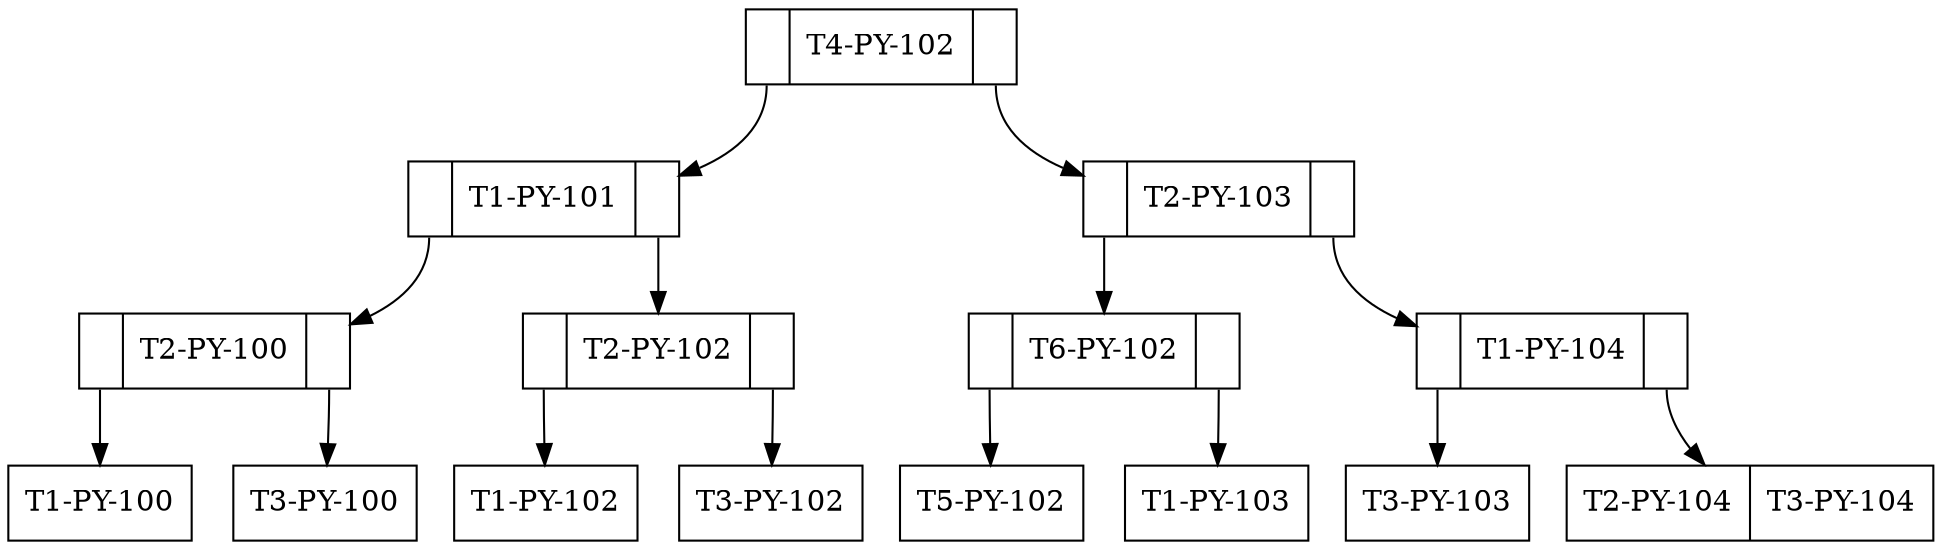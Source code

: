 digraph arbol { 
node[shape=record]R2542[label="<C1>|T4-PY-102|<C2>"];
R1538[label="<C1>|T1-PY-101|<C2>"];
R538[label="<C1>|T2-PY-100|<C2>"];
R537[label="T1-PY-100"];
R539[label="T3-PY-100"];
R2540[label="<C1>|T2-PY-102|<C2>"];
R2539[label="T1-PY-102"];
R2541[label="T3-PY-102"];
R3541[label="<C1>|T2-PY-103|<C2>"];
R2544[label="<C1>|T6-PY-102|<C2>"];
R2543[label="T5-PY-102"];
R3540[label="T1-PY-103"];
R4541[label="<C1>|T1-PY-104|<C2>"];
R3542[label="T3-PY-103"];
R4542[label="T2-PY-104|T3-PY-104"];
R2542:C1 -> R1538;
R1538:C1 -> R538;
R538:C1 -> R537;
R538:C2 -> R539;
R1538:C2 -> R2540;
R2540:C1 -> R2539;
R2540:C2 -> R2541;
R2542:C2 -> R3541;
R3541:C1 -> R2544;
R2544:C1 -> R2543;
R2544:C2 -> R3540;
R3541:C2 -> R4541;
R4541:C1 -> R3542;
R4541:C2 -> R4542;
}